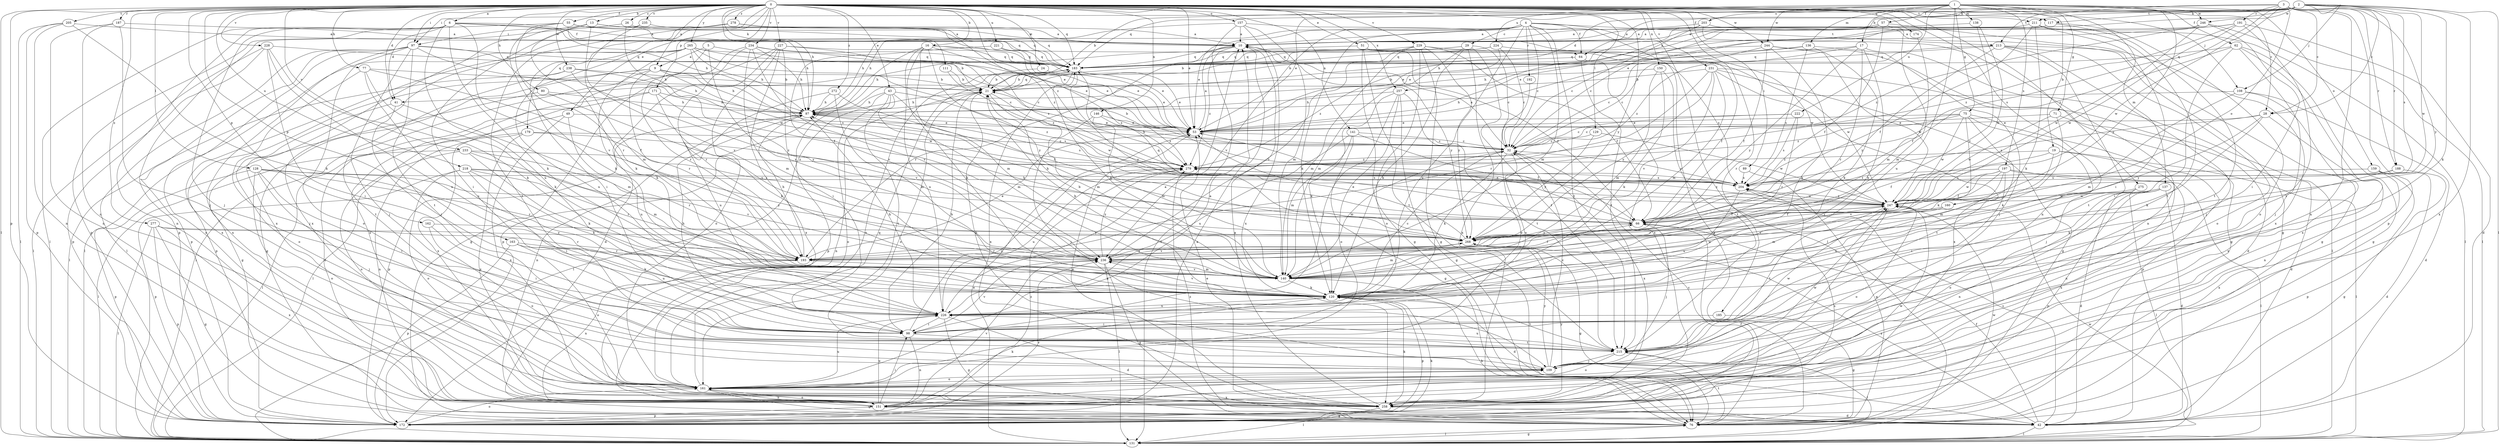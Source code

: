 strict digraph  {
0;
1;
2;
3;
4;
5;
6;
9;
10;
13;
16;
17;
19;
21;
24;
26;
28;
29;
32;
41;
42;
43;
49;
51;
53;
55;
57;
62;
64;
66;
71;
75;
76;
77;
80;
87;
89;
97;
98;
108;
109;
111;
117;
120;
128;
129;
131;
136;
137;
138;
140;
141;
146;
150;
151;
157;
159;
160;
161;
162;
163;
171;
172;
174;
179;
183;
185;
187;
188;
191;
192;
193;
197;
203;
204;
205;
211;
213;
215;
218;
221;
222;
224;
226;
227;
228;
229;
231;
233;
234;
235;
236;
238;
244;
246;
247;
257;
258;
265;
268;
272;
275;
277;
278;
279;
0 -> 6  [label=a];
0 -> 9  [label=a];
0 -> 13  [label=b];
0 -> 16  [label=b];
0 -> 24  [label=c];
0 -> 26  [label=c];
0 -> 28  [label=c];
0 -> 41  [label=d];
0 -> 43  [label=e];
0 -> 49  [label=e];
0 -> 51  [label=e];
0 -> 53  [label=e];
0 -> 55  [label=f];
0 -> 77  [label=h];
0 -> 80  [label=h];
0 -> 87  [label=h];
0 -> 89  [label=i];
0 -> 97  [label=i];
0 -> 108  [label=j];
0 -> 111  [label=k];
0 -> 117  [label=k];
0 -> 128  [label=l];
0 -> 129  [label=l];
0 -> 131  [label=l];
0 -> 141  [label=n];
0 -> 146  [label=n];
0 -> 150  [label=n];
0 -> 151  [label=n];
0 -> 157  [label=o];
0 -> 162  [label=p];
0 -> 163  [label=p];
0 -> 171  [label=p];
0 -> 172  [label=p];
0 -> 174  [label=q];
0 -> 179  [label=q];
0 -> 183  [label=q];
0 -> 185  [label=r];
0 -> 187  [label=r];
0 -> 205  [label=t];
0 -> 211  [label=t];
0 -> 218  [label=u];
0 -> 221  [label=u];
0 -> 227  [label=v];
0 -> 228  [label=v];
0 -> 229  [label=v];
0 -> 231  [label=v];
0 -> 233  [label=v];
0 -> 234  [label=v];
0 -> 235  [label=v];
0 -> 238  [label=w];
0 -> 244  [label=w];
0 -> 257  [label=x];
0 -> 265  [label=y];
0 -> 268  [label=y];
0 -> 272  [label=z];
0 -> 275  [label=z];
0 -> 277  [label=z];
0 -> 278  [label=z];
0 -> 279  [label=z];
1 -> 17  [label=b];
1 -> 19  [label=b];
1 -> 21  [label=b];
1 -> 57  [label=f];
1 -> 62  [label=f];
1 -> 71  [label=g];
1 -> 75  [label=g];
1 -> 136  [label=m];
1 -> 137  [label=m];
1 -> 138  [label=m];
1 -> 159  [label=o];
1 -> 197  [label=s];
1 -> 203  [label=s];
1 -> 222  [label=u];
1 -> 224  [label=u];
1 -> 226  [label=u];
1 -> 244  [label=w];
1 -> 246  [label=w];
1 -> 268  [label=y];
2 -> 28  [label=c];
2 -> 41  [label=d];
2 -> 53  [label=e];
2 -> 64  [label=f];
2 -> 97  [label=i];
2 -> 108  [label=j];
2 -> 117  [label=k];
2 -> 120  [label=k];
2 -> 131  [label=l];
2 -> 183  [label=q];
2 -> 188  [label=r];
2 -> 204  [label=s];
2 -> 211  [label=t];
2 -> 246  [label=w];
2 -> 247  [label=w];
2 -> 257  [label=x];
2 -> 258  [label=x];
3 -> 28  [label=c];
3 -> 53  [label=e];
3 -> 151  [label=n];
3 -> 160  [label=o];
3 -> 172  [label=p];
3 -> 188  [label=r];
3 -> 191  [label=r];
3 -> 204  [label=s];
3 -> 213  [label=t];
3 -> 247  [label=w];
3 -> 268  [label=y];
4 -> 29  [label=c];
4 -> 32  [label=c];
4 -> 53  [label=e];
4 -> 64  [label=f];
4 -> 76  [label=g];
4 -> 87  [label=h];
4 -> 120  [label=k];
4 -> 131  [label=l];
4 -> 140  [label=m];
4 -> 192  [label=r];
4 -> 213  [label=t];
4 -> 215  [label=t];
4 -> 226  [label=u];
4 -> 236  [label=v];
5 -> 9  [label=a];
5 -> 21  [label=b];
5 -> 193  [label=r];
5 -> 236  [label=v];
6 -> 10  [label=a];
6 -> 41  [label=d];
6 -> 64  [label=f];
6 -> 87  [label=h];
6 -> 109  [label=j];
6 -> 120  [label=k];
6 -> 131  [label=l];
6 -> 151  [label=n];
6 -> 226  [label=u];
6 -> 236  [label=v];
9 -> 21  [label=b];
9 -> 76  [label=g];
9 -> 87  [label=h];
9 -> 131  [label=l];
9 -> 172  [label=p];
9 -> 193  [label=r];
9 -> 247  [label=w];
10 -> 183  [label=q];
10 -> 193  [label=r];
10 -> 268  [label=y];
10 -> 279  [label=z];
13 -> 53  [label=e];
13 -> 97  [label=i];
13 -> 120  [label=k];
13 -> 140  [label=m];
13 -> 183  [label=q];
13 -> 258  [label=x];
16 -> 53  [label=e];
16 -> 120  [label=k];
16 -> 140  [label=m];
16 -> 172  [label=p];
16 -> 183  [label=q];
16 -> 204  [label=s];
16 -> 226  [label=u];
16 -> 268  [label=y];
17 -> 120  [label=k];
17 -> 131  [label=l];
17 -> 183  [label=q];
17 -> 193  [label=r];
17 -> 268  [label=y];
17 -> 279  [label=z];
19 -> 66  [label=f];
19 -> 131  [label=l];
19 -> 140  [label=m];
19 -> 151  [label=n];
19 -> 279  [label=z];
21 -> 87  [label=h];
21 -> 140  [label=m];
21 -> 151  [label=n];
21 -> 161  [label=o];
21 -> 183  [label=q];
21 -> 247  [label=w];
24 -> 21  [label=b];
24 -> 53  [label=e];
26 -> 10  [label=a];
26 -> 172  [label=p];
26 -> 247  [label=w];
28 -> 53  [label=e];
28 -> 120  [label=k];
28 -> 151  [label=n];
28 -> 204  [label=s];
28 -> 268  [label=y];
29 -> 32  [label=c];
29 -> 87  [label=h];
29 -> 120  [label=k];
29 -> 140  [label=m];
29 -> 183  [label=q];
29 -> 215  [label=t];
29 -> 258  [label=x];
32 -> 10  [label=a];
32 -> 87  [label=h];
32 -> 120  [label=k];
32 -> 140  [label=m];
32 -> 226  [label=u];
32 -> 258  [label=x];
32 -> 279  [label=z];
41 -> 98  [label=i];
41 -> 140  [label=m];
41 -> 161  [label=o];
42 -> 53  [label=e];
42 -> 66  [label=f];
42 -> 131  [label=l];
42 -> 204  [label=s];
42 -> 268  [label=y];
43 -> 87  [label=h];
43 -> 131  [label=l];
43 -> 140  [label=m];
43 -> 161  [label=o];
43 -> 204  [label=s];
43 -> 215  [label=t];
43 -> 279  [label=z];
49 -> 53  [label=e];
49 -> 131  [label=l];
49 -> 226  [label=u];
49 -> 258  [label=x];
51 -> 66  [label=f];
51 -> 76  [label=g];
51 -> 183  [label=q];
51 -> 204  [label=s];
51 -> 215  [label=t];
53 -> 10  [label=a];
53 -> 21  [label=b];
53 -> 32  [label=c];
55 -> 10  [label=a];
55 -> 87  [label=h];
55 -> 120  [label=k];
55 -> 172  [label=p];
55 -> 183  [label=q];
55 -> 193  [label=r];
57 -> 10  [label=a];
57 -> 32  [label=c];
57 -> 66  [label=f];
57 -> 87  [label=h];
57 -> 140  [label=m];
57 -> 258  [label=x];
62 -> 66  [label=f];
62 -> 76  [label=g];
62 -> 98  [label=i];
62 -> 109  [label=j];
62 -> 183  [label=q];
62 -> 258  [label=x];
64 -> 21  [label=b];
64 -> 215  [label=t];
64 -> 258  [label=x];
66 -> 53  [label=e];
66 -> 87  [label=h];
66 -> 109  [label=j];
66 -> 183  [label=q];
66 -> 268  [label=y];
71 -> 42  [label=d];
71 -> 53  [label=e];
71 -> 120  [label=k];
71 -> 247  [label=w];
75 -> 32  [label=c];
75 -> 53  [label=e];
75 -> 109  [label=j];
75 -> 120  [label=k];
75 -> 172  [label=p];
75 -> 215  [label=t];
75 -> 247  [label=w];
75 -> 279  [label=z];
76 -> 32  [label=c];
76 -> 120  [label=k];
76 -> 131  [label=l];
76 -> 215  [label=t];
76 -> 247  [label=w];
76 -> 279  [label=z];
77 -> 21  [label=b];
77 -> 66  [label=f];
77 -> 109  [label=j];
77 -> 120  [label=k];
77 -> 226  [label=u];
80 -> 76  [label=g];
80 -> 87  [label=h];
80 -> 236  [label=v];
87 -> 53  [label=e];
87 -> 151  [label=n];
87 -> 172  [label=p];
87 -> 204  [label=s];
89 -> 76  [label=g];
89 -> 204  [label=s];
97 -> 53  [label=e];
97 -> 66  [label=f];
97 -> 109  [label=j];
97 -> 131  [label=l];
97 -> 151  [label=n];
97 -> 161  [label=o];
97 -> 172  [label=p];
97 -> 183  [label=q];
97 -> 215  [label=t];
97 -> 258  [label=x];
98 -> 10  [label=a];
98 -> 21  [label=b];
98 -> 87  [label=h];
98 -> 151  [label=n];
98 -> 215  [label=t];
98 -> 236  [label=v];
98 -> 279  [label=z];
108 -> 42  [label=d];
108 -> 87  [label=h];
108 -> 140  [label=m];
108 -> 258  [label=x];
109 -> 21  [label=b];
109 -> 32  [label=c];
109 -> 161  [label=o];
109 -> 247  [label=w];
109 -> 268  [label=y];
111 -> 21  [label=b];
111 -> 279  [label=z];
117 -> 10  [label=a];
117 -> 53  [label=e];
117 -> 161  [label=o];
117 -> 215  [label=t];
120 -> 21  [label=b];
120 -> 32  [label=c];
120 -> 172  [label=p];
120 -> 215  [label=t];
120 -> 226  [label=u];
120 -> 236  [label=v];
128 -> 98  [label=i];
128 -> 109  [label=j];
128 -> 161  [label=o];
128 -> 172  [label=p];
128 -> 193  [label=r];
128 -> 204  [label=s];
128 -> 268  [label=y];
129 -> 32  [label=c];
129 -> 247  [label=w];
129 -> 268  [label=y];
131 -> 53  [label=e];
131 -> 76  [label=g];
131 -> 247  [label=w];
136 -> 87  [label=h];
136 -> 109  [label=j];
136 -> 120  [label=k];
136 -> 183  [label=q];
136 -> 204  [label=s];
137 -> 42  [label=d];
137 -> 151  [label=n];
137 -> 161  [label=o];
137 -> 172  [label=p];
137 -> 226  [label=u];
137 -> 247  [label=w];
138 -> 10  [label=a];
138 -> 247  [label=w];
138 -> 268  [label=y];
140 -> 21  [label=b];
140 -> 42  [label=d];
140 -> 120  [label=k];
140 -> 183  [label=q];
140 -> 236  [label=v];
140 -> 247  [label=w];
141 -> 32  [label=c];
141 -> 66  [label=f];
141 -> 76  [label=g];
141 -> 140  [label=m];
141 -> 226  [label=u];
146 -> 53  [label=e];
146 -> 109  [label=j];
146 -> 140  [label=m];
146 -> 279  [label=z];
150 -> 21  [label=b];
150 -> 120  [label=k];
150 -> 140  [label=m];
150 -> 215  [label=t];
151 -> 76  [label=g];
151 -> 98  [label=i];
151 -> 120  [label=k];
151 -> 161  [label=o];
151 -> 172  [label=p];
151 -> 226  [label=u];
151 -> 236  [label=v];
157 -> 10  [label=a];
157 -> 87  [label=h];
157 -> 131  [label=l];
157 -> 140  [label=m];
157 -> 247  [label=w];
157 -> 258  [label=x];
159 -> 42  [label=d];
159 -> 76  [label=g];
159 -> 204  [label=s];
159 -> 258  [label=x];
160 -> 66  [label=f];
160 -> 140  [label=m];
160 -> 236  [label=v];
161 -> 76  [label=g];
161 -> 109  [label=j];
161 -> 151  [label=n];
161 -> 183  [label=q];
161 -> 226  [label=u];
161 -> 258  [label=x];
162 -> 98  [label=i];
162 -> 161  [label=o];
162 -> 268  [label=y];
163 -> 120  [label=k];
163 -> 161  [label=o];
163 -> 172  [label=p];
163 -> 193  [label=r];
163 -> 226  [label=u];
171 -> 42  [label=d];
171 -> 87  [label=h];
171 -> 120  [label=k];
171 -> 236  [label=v];
171 -> 258  [label=x];
172 -> 10  [label=a];
172 -> 66  [label=f];
172 -> 120  [label=k];
172 -> 161  [label=o];
172 -> 204  [label=s];
172 -> 236  [label=v];
172 -> 279  [label=z];
174 -> 140  [label=m];
179 -> 32  [label=c];
179 -> 131  [label=l];
179 -> 151  [label=n];
179 -> 258  [label=x];
179 -> 279  [label=z];
183 -> 21  [label=b];
183 -> 53  [label=e];
183 -> 161  [label=o];
183 -> 172  [label=p];
183 -> 258  [label=x];
183 -> 268  [label=y];
185 -> 76  [label=g];
185 -> 98  [label=i];
187 -> 10  [label=a];
187 -> 109  [label=j];
187 -> 151  [label=n];
187 -> 161  [label=o];
188 -> 120  [label=k];
188 -> 172  [label=p];
188 -> 204  [label=s];
191 -> 10  [label=a];
191 -> 42  [label=d];
191 -> 53  [label=e];
191 -> 215  [label=t];
191 -> 247  [label=w];
191 -> 279  [label=z];
192 -> 161  [label=o];
193 -> 53  [label=e];
193 -> 87  [label=h];
193 -> 120  [label=k];
193 -> 151  [label=n];
197 -> 66  [label=f];
197 -> 98  [label=i];
197 -> 131  [label=l];
197 -> 193  [label=r];
197 -> 204  [label=s];
197 -> 236  [label=v];
197 -> 247  [label=w];
197 -> 258  [label=x];
203 -> 10  [label=a];
203 -> 32  [label=c];
203 -> 53  [label=e];
203 -> 76  [label=g];
203 -> 151  [label=n];
204 -> 32  [label=c];
204 -> 226  [label=u];
204 -> 247  [label=w];
205 -> 10  [label=a];
205 -> 120  [label=k];
205 -> 131  [label=l];
205 -> 151  [label=n];
205 -> 172  [label=p];
211 -> 10  [label=a];
211 -> 66  [label=f];
211 -> 98  [label=i];
211 -> 120  [label=k];
211 -> 131  [label=l];
211 -> 215  [label=t];
213 -> 32  [label=c];
213 -> 76  [label=g];
213 -> 109  [label=j];
213 -> 161  [label=o];
213 -> 183  [label=q];
213 -> 215  [label=t];
213 -> 268  [label=y];
215 -> 109  [label=j];
215 -> 131  [label=l];
215 -> 161  [label=o];
215 -> 226  [label=u];
215 -> 247  [label=w];
218 -> 98  [label=i];
218 -> 120  [label=k];
218 -> 161  [label=o];
218 -> 172  [label=p];
218 -> 193  [label=r];
218 -> 204  [label=s];
218 -> 236  [label=v];
221 -> 53  [label=e];
221 -> 183  [label=q];
221 -> 236  [label=v];
222 -> 32  [label=c];
222 -> 53  [label=e];
222 -> 193  [label=r];
222 -> 204  [label=s];
224 -> 21  [label=b];
224 -> 32  [label=c];
224 -> 66  [label=f];
224 -> 183  [label=q];
224 -> 279  [label=z];
226 -> 10  [label=a];
226 -> 42  [label=d];
226 -> 76  [label=g];
226 -> 87  [label=h];
226 -> 98  [label=i];
227 -> 42  [label=d];
227 -> 76  [label=g];
227 -> 98  [label=i];
227 -> 161  [label=o];
227 -> 183  [label=q];
227 -> 258  [label=x];
227 -> 279  [label=z];
228 -> 98  [label=i];
228 -> 120  [label=k];
228 -> 131  [label=l];
228 -> 172  [label=p];
228 -> 183  [label=q];
228 -> 226  [label=u];
229 -> 66  [label=f];
229 -> 76  [label=g];
229 -> 140  [label=m];
229 -> 161  [label=o];
229 -> 183  [label=q];
229 -> 236  [label=v];
229 -> 247  [label=w];
229 -> 268  [label=y];
231 -> 21  [label=b];
231 -> 42  [label=d];
231 -> 76  [label=g];
231 -> 140  [label=m];
231 -> 193  [label=r];
231 -> 236  [label=v];
231 -> 258  [label=x];
231 -> 268  [label=y];
233 -> 120  [label=k];
233 -> 131  [label=l];
233 -> 140  [label=m];
233 -> 161  [label=o];
233 -> 193  [label=r];
233 -> 279  [label=z];
234 -> 32  [label=c];
234 -> 87  [label=h];
234 -> 140  [label=m];
234 -> 183  [label=q];
234 -> 193  [label=r];
234 -> 236  [label=v];
234 -> 258  [label=x];
235 -> 10  [label=a];
235 -> 98  [label=i];
235 -> 236  [label=v];
236 -> 66  [label=f];
236 -> 76  [label=g];
236 -> 131  [label=l];
236 -> 140  [label=m];
236 -> 268  [label=y];
236 -> 279  [label=z];
238 -> 21  [label=b];
238 -> 87  [label=h];
238 -> 131  [label=l];
238 -> 215  [label=t];
238 -> 268  [label=y];
244 -> 32  [label=c];
244 -> 66  [label=f];
244 -> 76  [label=g];
244 -> 120  [label=k];
244 -> 183  [label=q];
244 -> 247  [label=w];
246 -> 10  [label=a];
246 -> 98  [label=i];
246 -> 131  [label=l];
246 -> 247  [label=w];
246 -> 279  [label=z];
247 -> 66  [label=f];
247 -> 109  [label=j];
247 -> 161  [label=o];
247 -> 193  [label=r];
247 -> 204  [label=s];
247 -> 215  [label=t];
247 -> 279  [label=z];
257 -> 76  [label=g];
257 -> 87  [label=h];
257 -> 98  [label=i];
257 -> 120  [label=k];
257 -> 161  [label=o];
257 -> 215  [label=t];
258 -> 10  [label=a];
258 -> 42  [label=d];
258 -> 53  [label=e];
258 -> 120  [label=k];
258 -> 131  [label=l];
258 -> 247  [label=w];
258 -> 268  [label=y];
265 -> 32  [label=c];
265 -> 53  [label=e];
265 -> 87  [label=h];
265 -> 120  [label=k];
265 -> 131  [label=l];
265 -> 183  [label=q];
265 -> 204  [label=s];
265 -> 226  [label=u];
265 -> 258  [label=x];
268 -> 53  [label=e];
268 -> 76  [label=g];
268 -> 87  [label=h];
268 -> 140  [label=m];
268 -> 193  [label=r];
268 -> 236  [label=v];
272 -> 66  [label=f];
272 -> 87  [label=h];
272 -> 140  [label=m];
272 -> 226  [label=u];
275 -> 42  [label=d];
275 -> 131  [label=l];
275 -> 247  [label=w];
277 -> 76  [label=g];
277 -> 131  [label=l];
277 -> 172  [label=p];
277 -> 193  [label=r];
277 -> 258  [label=x];
277 -> 268  [label=y];
278 -> 10  [label=a];
278 -> 98  [label=i];
278 -> 183  [label=q];
278 -> 215  [label=t];
278 -> 258  [label=x];
278 -> 279  [label=z];
279 -> 204  [label=s];
279 -> 226  [label=u];
}
